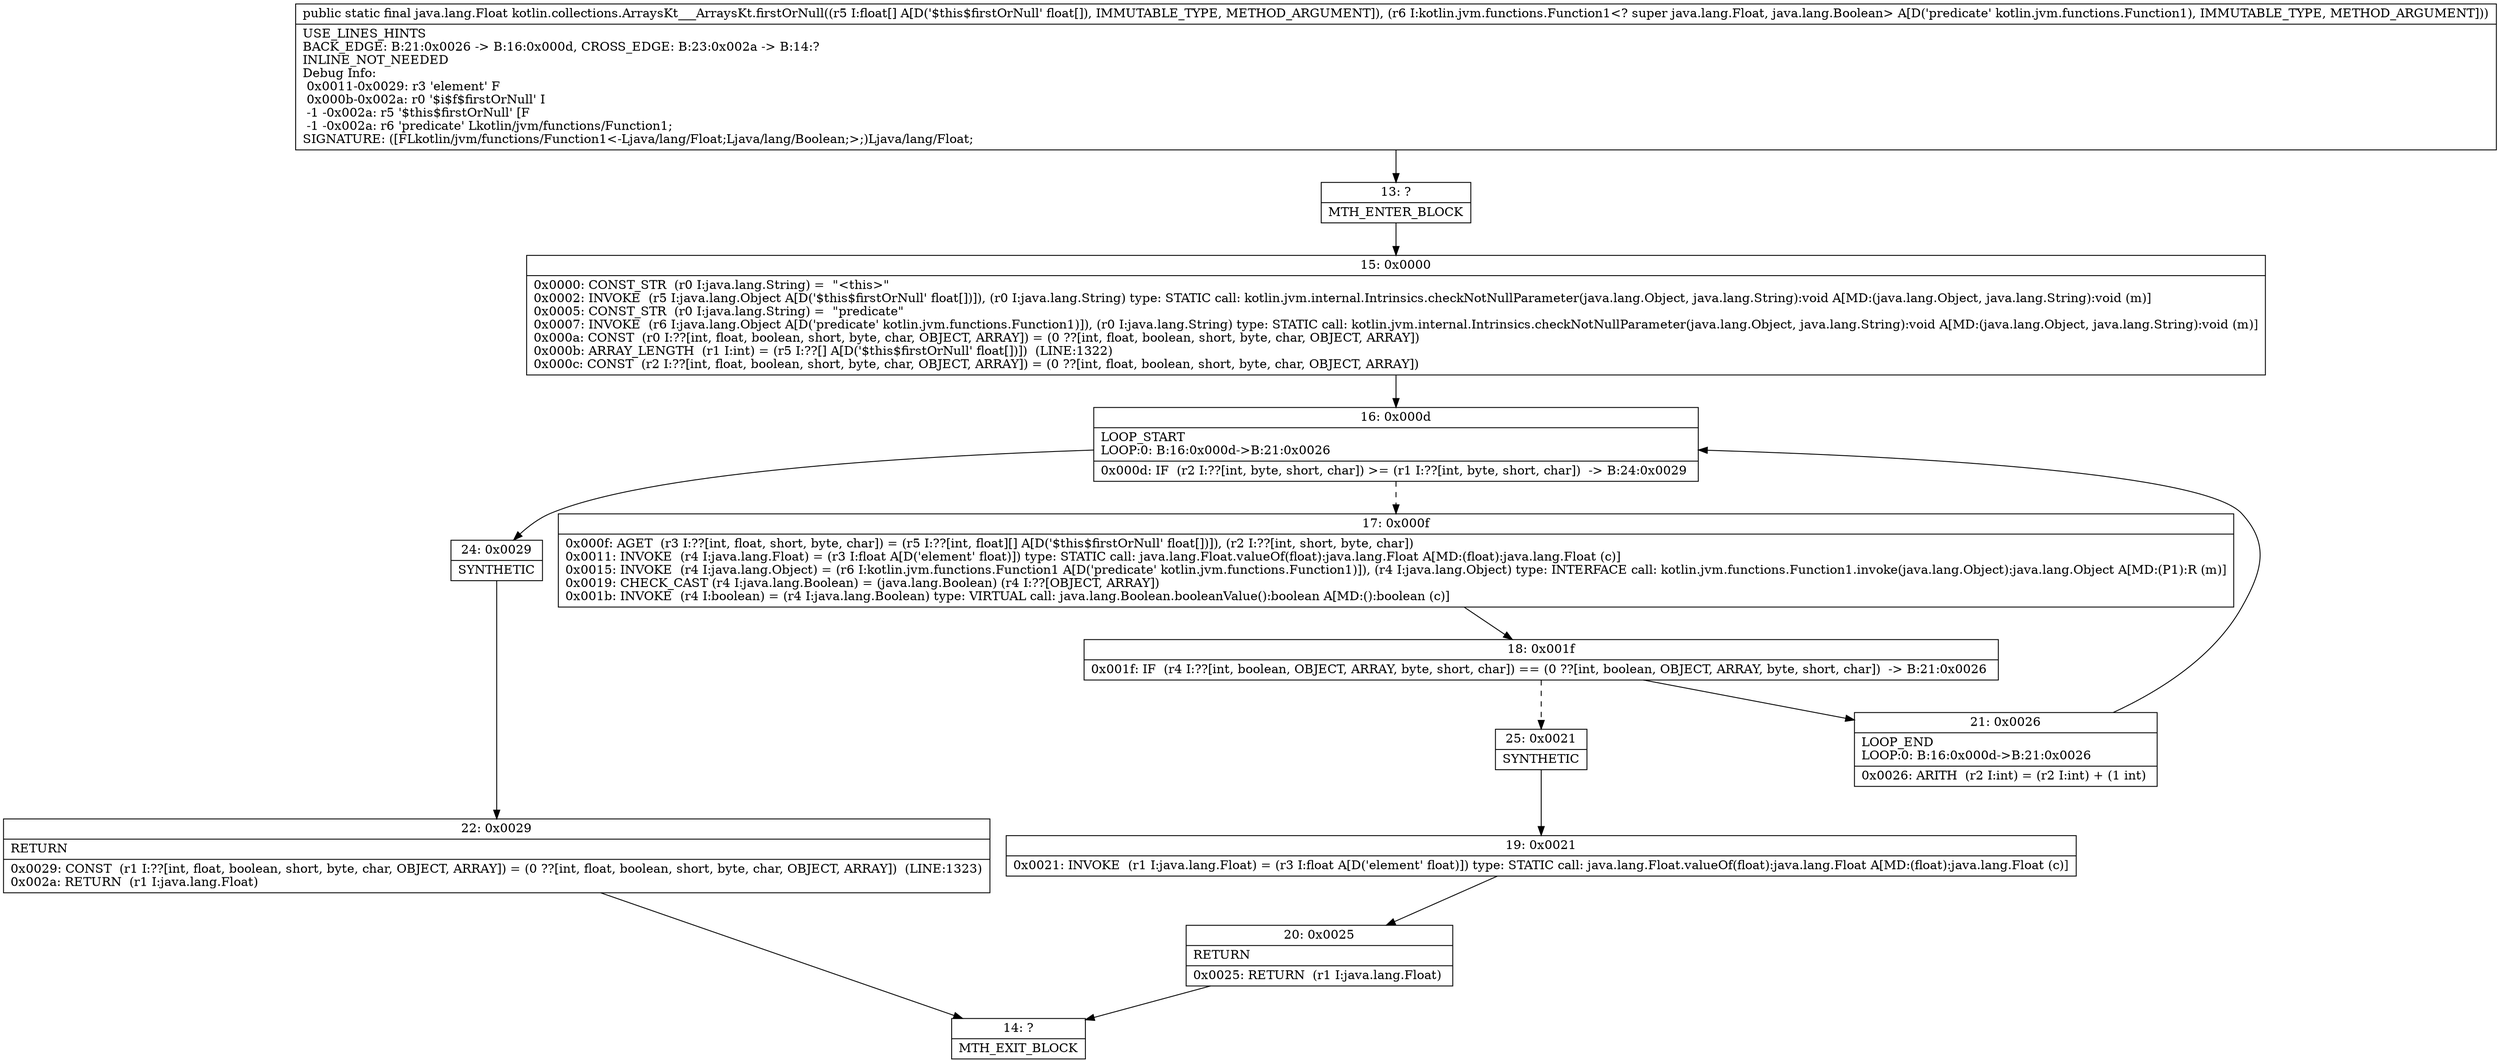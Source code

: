 digraph "CFG forkotlin.collections.ArraysKt___ArraysKt.firstOrNull([FLkotlin\/jvm\/functions\/Function1;)Ljava\/lang\/Float;" {
Node_13 [shape=record,label="{13\:\ ?|MTH_ENTER_BLOCK\l}"];
Node_15 [shape=record,label="{15\:\ 0x0000|0x0000: CONST_STR  (r0 I:java.lang.String) =  \"\<this\>\" \l0x0002: INVOKE  (r5 I:java.lang.Object A[D('$this$firstOrNull' float[])]), (r0 I:java.lang.String) type: STATIC call: kotlin.jvm.internal.Intrinsics.checkNotNullParameter(java.lang.Object, java.lang.String):void A[MD:(java.lang.Object, java.lang.String):void (m)]\l0x0005: CONST_STR  (r0 I:java.lang.String) =  \"predicate\" \l0x0007: INVOKE  (r6 I:java.lang.Object A[D('predicate' kotlin.jvm.functions.Function1)]), (r0 I:java.lang.String) type: STATIC call: kotlin.jvm.internal.Intrinsics.checkNotNullParameter(java.lang.Object, java.lang.String):void A[MD:(java.lang.Object, java.lang.String):void (m)]\l0x000a: CONST  (r0 I:??[int, float, boolean, short, byte, char, OBJECT, ARRAY]) = (0 ??[int, float, boolean, short, byte, char, OBJECT, ARRAY]) \l0x000b: ARRAY_LENGTH  (r1 I:int) = (r5 I:??[] A[D('$this$firstOrNull' float[])])  (LINE:1322)\l0x000c: CONST  (r2 I:??[int, float, boolean, short, byte, char, OBJECT, ARRAY]) = (0 ??[int, float, boolean, short, byte, char, OBJECT, ARRAY]) \l}"];
Node_16 [shape=record,label="{16\:\ 0x000d|LOOP_START\lLOOP:0: B:16:0x000d\-\>B:21:0x0026\l|0x000d: IF  (r2 I:??[int, byte, short, char]) \>= (r1 I:??[int, byte, short, char])  \-\> B:24:0x0029 \l}"];
Node_17 [shape=record,label="{17\:\ 0x000f|0x000f: AGET  (r3 I:??[int, float, short, byte, char]) = (r5 I:??[int, float][] A[D('$this$firstOrNull' float[])]), (r2 I:??[int, short, byte, char]) \l0x0011: INVOKE  (r4 I:java.lang.Float) = (r3 I:float A[D('element' float)]) type: STATIC call: java.lang.Float.valueOf(float):java.lang.Float A[MD:(float):java.lang.Float (c)]\l0x0015: INVOKE  (r4 I:java.lang.Object) = (r6 I:kotlin.jvm.functions.Function1 A[D('predicate' kotlin.jvm.functions.Function1)]), (r4 I:java.lang.Object) type: INTERFACE call: kotlin.jvm.functions.Function1.invoke(java.lang.Object):java.lang.Object A[MD:(P1):R (m)]\l0x0019: CHECK_CAST (r4 I:java.lang.Boolean) = (java.lang.Boolean) (r4 I:??[OBJECT, ARRAY]) \l0x001b: INVOKE  (r4 I:boolean) = (r4 I:java.lang.Boolean) type: VIRTUAL call: java.lang.Boolean.booleanValue():boolean A[MD:():boolean (c)]\l}"];
Node_18 [shape=record,label="{18\:\ 0x001f|0x001f: IF  (r4 I:??[int, boolean, OBJECT, ARRAY, byte, short, char]) == (0 ??[int, boolean, OBJECT, ARRAY, byte, short, char])  \-\> B:21:0x0026 \l}"];
Node_21 [shape=record,label="{21\:\ 0x0026|LOOP_END\lLOOP:0: B:16:0x000d\-\>B:21:0x0026\l|0x0026: ARITH  (r2 I:int) = (r2 I:int) + (1 int) \l}"];
Node_25 [shape=record,label="{25\:\ 0x0021|SYNTHETIC\l}"];
Node_19 [shape=record,label="{19\:\ 0x0021|0x0021: INVOKE  (r1 I:java.lang.Float) = (r3 I:float A[D('element' float)]) type: STATIC call: java.lang.Float.valueOf(float):java.lang.Float A[MD:(float):java.lang.Float (c)]\l}"];
Node_20 [shape=record,label="{20\:\ 0x0025|RETURN\l|0x0025: RETURN  (r1 I:java.lang.Float) \l}"];
Node_14 [shape=record,label="{14\:\ ?|MTH_EXIT_BLOCK\l}"];
Node_24 [shape=record,label="{24\:\ 0x0029|SYNTHETIC\l}"];
Node_22 [shape=record,label="{22\:\ 0x0029|RETURN\l|0x0029: CONST  (r1 I:??[int, float, boolean, short, byte, char, OBJECT, ARRAY]) = (0 ??[int, float, boolean, short, byte, char, OBJECT, ARRAY])  (LINE:1323)\l0x002a: RETURN  (r1 I:java.lang.Float) \l}"];
MethodNode[shape=record,label="{public static final java.lang.Float kotlin.collections.ArraysKt___ArraysKt.firstOrNull((r5 I:float[] A[D('$this$firstOrNull' float[]), IMMUTABLE_TYPE, METHOD_ARGUMENT]), (r6 I:kotlin.jvm.functions.Function1\<? super java.lang.Float, java.lang.Boolean\> A[D('predicate' kotlin.jvm.functions.Function1), IMMUTABLE_TYPE, METHOD_ARGUMENT]))  | USE_LINES_HINTS\lBACK_EDGE: B:21:0x0026 \-\> B:16:0x000d, CROSS_EDGE: B:23:0x002a \-\> B:14:?\lINLINE_NOT_NEEDED\lDebug Info:\l  0x0011\-0x0029: r3 'element' F\l  0x000b\-0x002a: r0 '$i$f$firstOrNull' I\l  \-1 \-0x002a: r5 '$this$firstOrNull' [F\l  \-1 \-0x002a: r6 'predicate' Lkotlin\/jvm\/functions\/Function1;\lSIGNATURE: ([FLkotlin\/jvm\/functions\/Function1\<\-Ljava\/lang\/Float;Ljava\/lang\/Boolean;\>;)Ljava\/lang\/Float;\l}"];
MethodNode -> Node_13;Node_13 -> Node_15;
Node_15 -> Node_16;
Node_16 -> Node_17[style=dashed];
Node_16 -> Node_24;
Node_17 -> Node_18;
Node_18 -> Node_21;
Node_18 -> Node_25[style=dashed];
Node_21 -> Node_16;
Node_25 -> Node_19;
Node_19 -> Node_20;
Node_20 -> Node_14;
Node_24 -> Node_22;
Node_22 -> Node_14;
}

